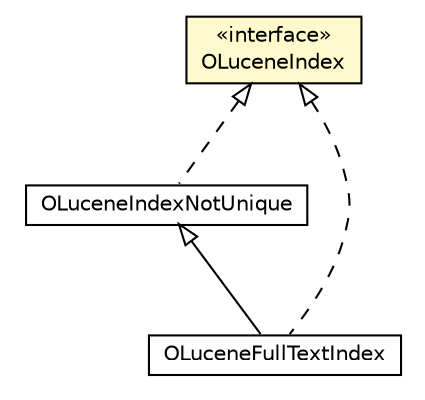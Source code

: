 #!/usr/local/bin/dot
#
# Class diagram 
# Generated by UMLGraph version R5_6-24-gf6e263 (http://www.umlgraph.org/)
#

digraph G {
	edge [fontname="Helvetica",fontsize=10,labelfontname="Helvetica",labelfontsize=10];
	node [fontname="Helvetica",fontsize=10,shape=plaintext];
	nodesep=0.25;
	ranksep=0.5;
	// com.orientechnologies.lucene.OLuceneIndex
	c2389738 [label=<<table title="com.orientechnologies.lucene.OLuceneIndex" border="0" cellborder="1" cellspacing="0" cellpadding="2" port="p" bgcolor="lemonChiffon" href="./OLuceneIndex.html">
		<tr><td><table border="0" cellspacing="0" cellpadding="1">
<tr><td align="center" balign="center"> &#171;interface&#187; </td></tr>
<tr><td align="center" balign="center"> OLuceneIndex </td></tr>
		</table></td></tr>
		</table>>, URL="./OLuceneIndex.html", fontname="Helvetica", fontcolor="black", fontsize=10.0];
	// com.orientechnologies.lucene.index.OLuceneIndexNotUnique
	c2389769 [label=<<table title="com.orientechnologies.lucene.index.OLuceneIndexNotUnique" border="0" cellborder="1" cellspacing="0" cellpadding="2" port="p" href="./index/OLuceneIndexNotUnique.html">
		<tr><td><table border="0" cellspacing="0" cellpadding="1">
<tr><td align="center" balign="center"> OLuceneIndexNotUnique </td></tr>
		</table></td></tr>
		</table>>, URL="./index/OLuceneIndexNotUnique.html", fontname="Helvetica", fontcolor="black", fontsize=10.0];
	// com.orientechnologies.lucene.index.OLuceneFullTextIndex
	c2389770 [label=<<table title="com.orientechnologies.lucene.index.OLuceneFullTextIndex" border="0" cellborder="1" cellspacing="0" cellpadding="2" port="p" href="./index/OLuceneFullTextIndex.html">
		<tr><td><table border="0" cellspacing="0" cellpadding="1">
<tr><td align="center" balign="center"> OLuceneFullTextIndex </td></tr>
		</table></td></tr>
		</table>>, URL="./index/OLuceneFullTextIndex.html", fontname="Helvetica", fontcolor="black", fontsize=10.0];
	//com.orientechnologies.lucene.index.OLuceneIndexNotUnique implements com.orientechnologies.lucene.OLuceneIndex
	c2389738:p -> c2389769:p [dir=back,arrowtail=empty,style=dashed];
	//com.orientechnologies.lucene.index.OLuceneFullTextIndex extends com.orientechnologies.lucene.index.OLuceneIndexNotUnique
	c2389769:p -> c2389770:p [dir=back,arrowtail=empty];
	//com.orientechnologies.lucene.index.OLuceneFullTextIndex implements com.orientechnologies.lucene.OLuceneIndex
	c2389738:p -> c2389770:p [dir=back,arrowtail=empty,style=dashed];
}

